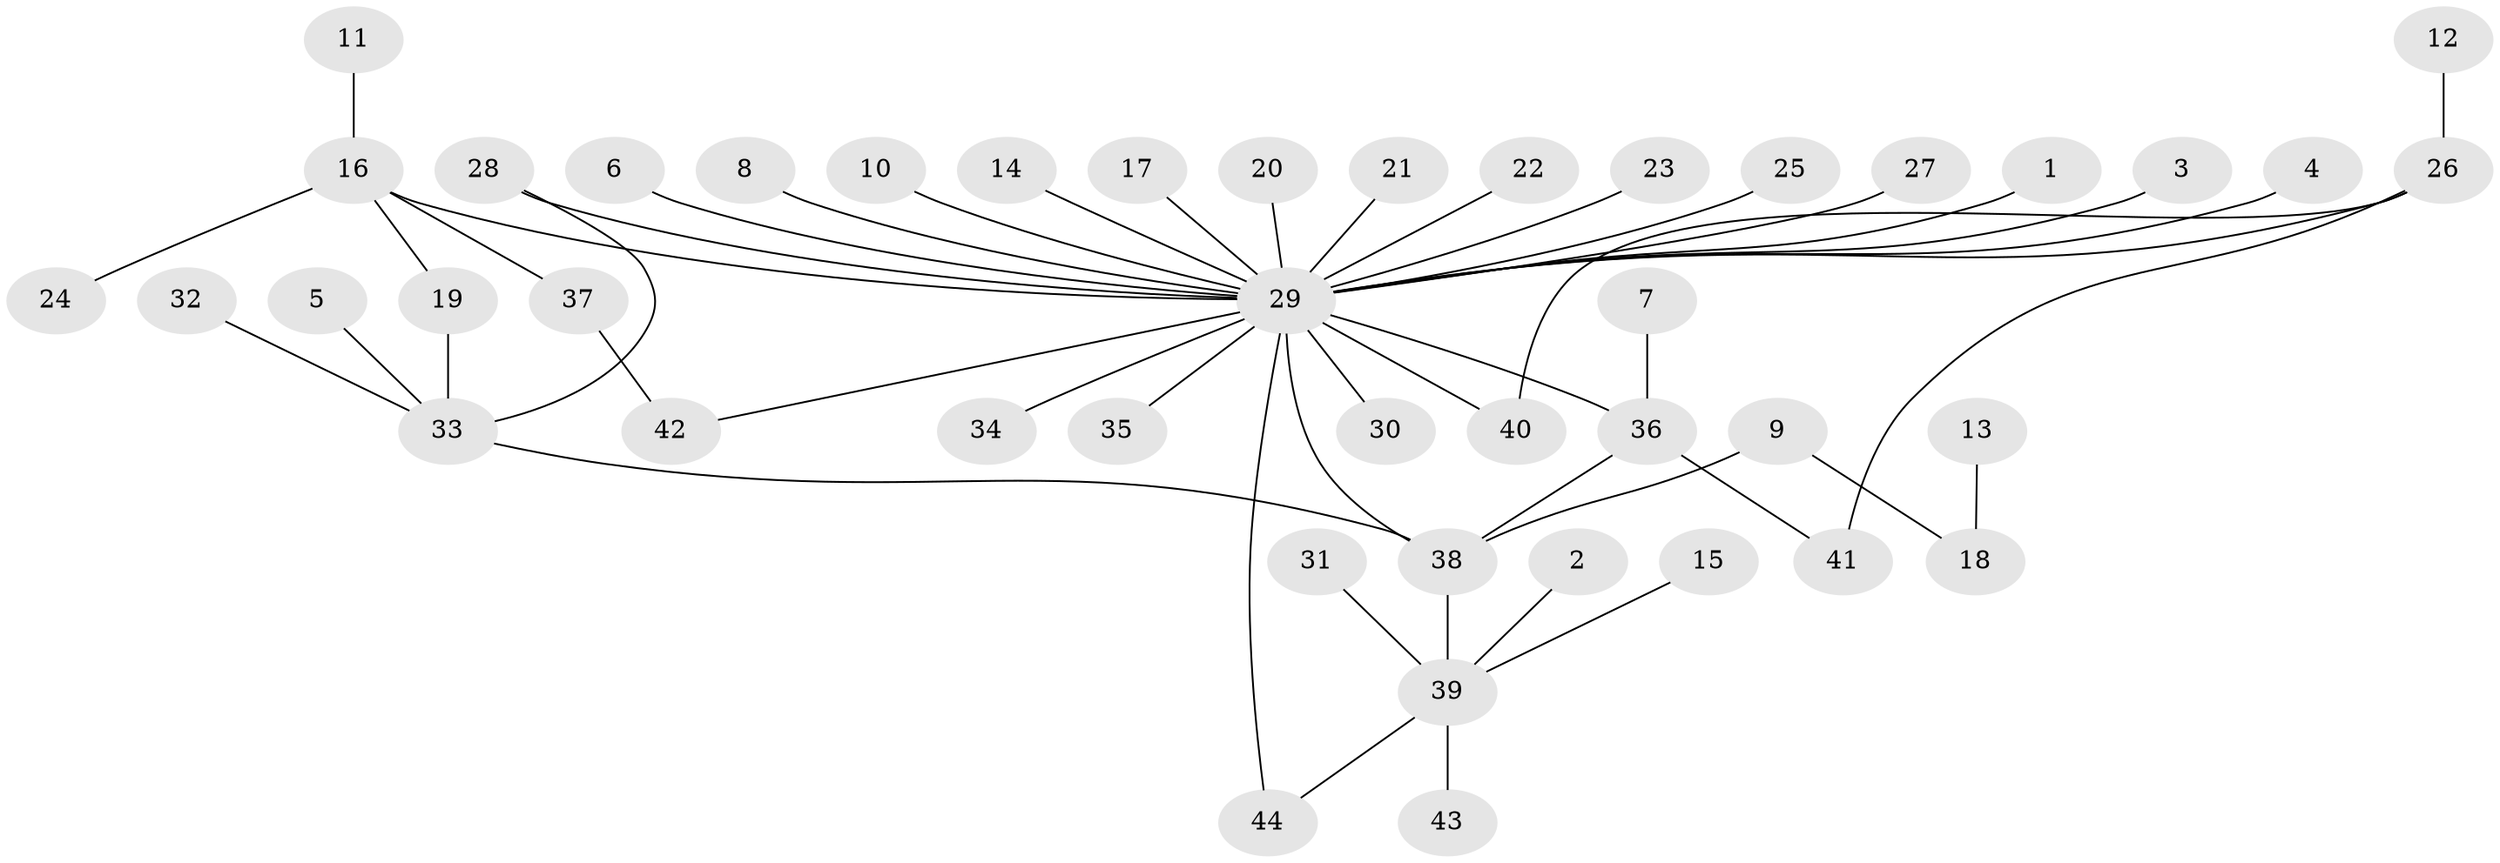 // original degree distribution, {4: 0.034722222222222224, 31: 0.006944444444444444, 8: 0.013888888888888888, 9: 0.013888888888888888, 6: 0.013888888888888888, 10: 0.006944444444444444, 2: 0.2361111111111111, 3: 0.0625, 5: 0.013888888888888888, 1: 0.5902777777777778, 7: 0.006944444444444444}
// Generated by graph-tools (version 1.1) at 2025/36/03/04/25 23:36:42]
// undirected, 44 vertices, 50 edges
graph export_dot {
  node [color=gray90,style=filled];
  1;
  2;
  3;
  4;
  5;
  6;
  7;
  8;
  9;
  10;
  11;
  12;
  13;
  14;
  15;
  16;
  17;
  18;
  19;
  20;
  21;
  22;
  23;
  24;
  25;
  26;
  27;
  28;
  29;
  30;
  31;
  32;
  33;
  34;
  35;
  36;
  37;
  38;
  39;
  40;
  41;
  42;
  43;
  44;
  1 -- 29 [weight=1.0];
  2 -- 39 [weight=1.0];
  3 -- 29 [weight=1.0];
  4 -- 29 [weight=1.0];
  5 -- 33 [weight=1.0];
  6 -- 29 [weight=1.0];
  7 -- 36 [weight=1.0];
  8 -- 29 [weight=1.0];
  9 -- 18 [weight=1.0];
  9 -- 38 [weight=1.0];
  10 -- 29 [weight=1.0];
  11 -- 16 [weight=1.0];
  12 -- 26 [weight=1.0];
  13 -- 18 [weight=1.0];
  14 -- 29 [weight=1.0];
  15 -- 39 [weight=1.0];
  16 -- 19 [weight=1.0];
  16 -- 24 [weight=1.0];
  16 -- 29 [weight=1.0];
  16 -- 37 [weight=1.0];
  17 -- 29 [weight=1.0];
  19 -- 33 [weight=1.0];
  20 -- 29 [weight=1.0];
  21 -- 29 [weight=1.0];
  22 -- 29 [weight=1.0];
  23 -- 29 [weight=1.0];
  25 -- 29 [weight=1.0];
  26 -- 29 [weight=1.0];
  26 -- 40 [weight=1.0];
  26 -- 41 [weight=1.0];
  27 -- 29 [weight=1.0];
  28 -- 29 [weight=2.0];
  28 -- 33 [weight=1.0];
  29 -- 30 [weight=1.0];
  29 -- 34 [weight=1.0];
  29 -- 35 [weight=1.0];
  29 -- 36 [weight=1.0];
  29 -- 38 [weight=2.0];
  29 -- 40 [weight=1.0];
  29 -- 42 [weight=1.0];
  29 -- 44 [weight=1.0];
  31 -- 39 [weight=1.0];
  32 -- 33 [weight=1.0];
  33 -- 38 [weight=1.0];
  36 -- 38 [weight=1.0];
  36 -- 41 [weight=1.0];
  37 -- 42 [weight=1.0];
  38 -- 39 [weight=1.0];
  39 -- 43 [weight=1.0];
  39 -- 44 [weight=1.0];
}
